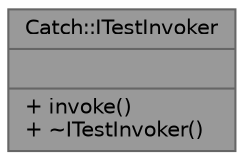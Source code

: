 digraph "Catch::ITestInvoker"
{
 // LATEX_PDF_SIZE
  bgcolor="transparent";
  edge [fontname=Helvetica,fontsize=10,labelfontname=Helvetica,labelfontsize=10];
  node [fontname=Helvetica,fontsize=10,shape=box,height=0.2,width=0.4];
  Node1 [shape=record,label="{Catch::ITestInvoker\n||+ invoke()\l+ ~ITestInvoker()\l}",height=0.2,width=0.4,color="gray40", fillcolor="grey60", style="filled", fontcolor="black",tooltip=" "];
}
